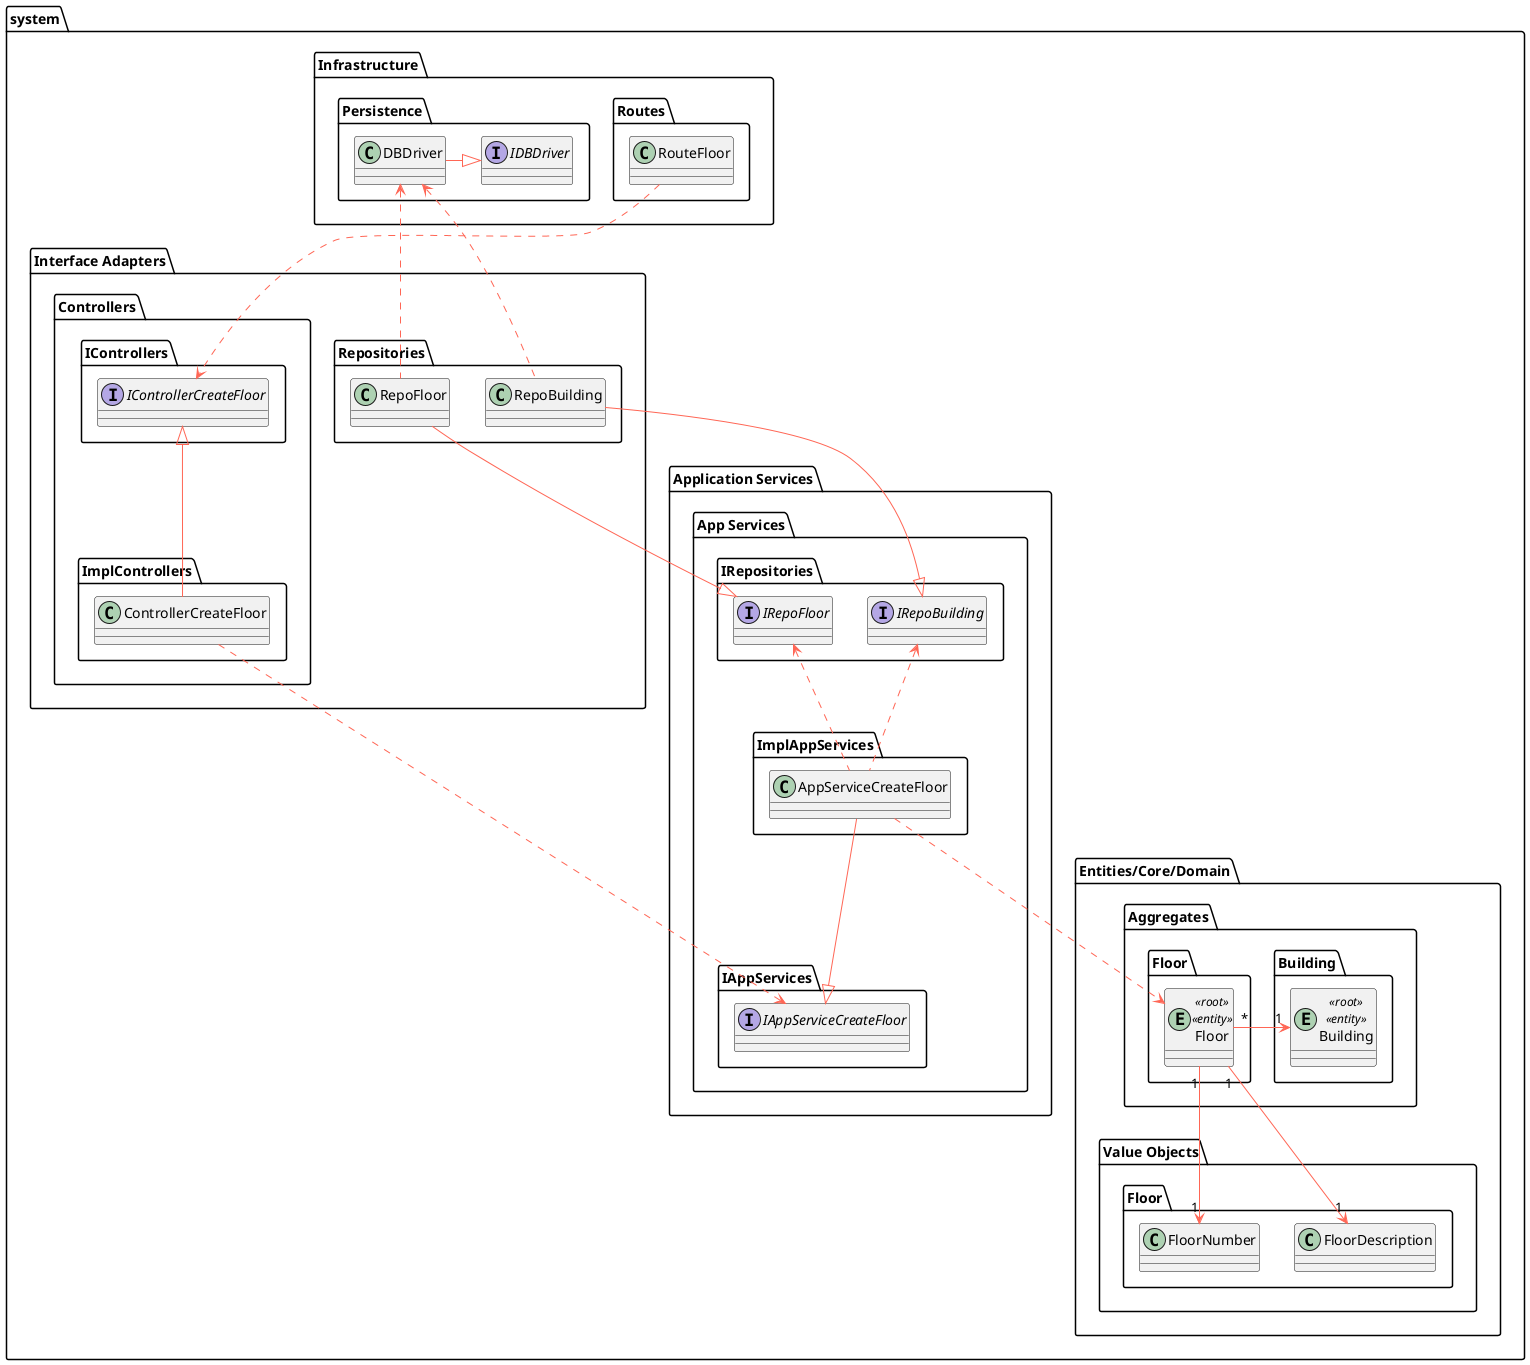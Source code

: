 @startuml

skinparam component {
    FontSize 16
    BackgroundColor<<Apache>> LightCoral
    BorderColor<<Apache>> #FF6655
    FontName Courier
    BorderColor black
    BackgroundColor DeepSkyBlue
    ArrowFontName Impact
    ArrowColor #FF6655
}

package system {
    package "Infrastructure" {
        package "Routes" {
            class RouteFloor
        }

        package "Persistence" {
            interface IDBDriver
            class DBDriver
        }

        DBDriver -right-|> IDBDriver
    }

    package "Interface Adapters" {
        package "Controllers" {
            package "IControllers" {
                interface IControllerCreateFloor
            }

            package "ImplControllers" {
                class ControllerCreateFloor
            }
            ControllerCreateFloor -up-|> IControllerCreateFloor
        }

        package "Repositories" {
            class RepoBuilding
            class RepoFloor
        }

        RepoBuilding .up.> DBDriver
        RepoFloor .up.> DBDriver

        RouteFloor ..> IControllerCreateFloor
    }

    package "Application Services" {
        package "App Services" {
            package "IAppServices" {
                interface IAppServiceCreateFloor
            }

            package "ImplAppServices" {
                class AppServiceCreateFloor
            }

            AppServiceCreateFloor --|> IAppServiceCreateFloor

            package "IRepositories" {
                interface IRepoBuilding
                interface IRepoFloor
            }

            RepoBuilding --|> IRepoBuilding
            RepoFloor --|> IRepoFloor
        }

        ControllerCreateFloor ..> IAppServiceCreateFloor

        AppServiceCreateFloor .up.> IRepoBuilding
        AppServiceCreateFloor .up.> IRepoFloor
    }

    package "Entities/Core/Domain" {
        package "Aggregates" {
            package "Building" as a_building {
                entity Building <<root>> <<entity>>
            }

            package "Floor" as a_floor {
                entity Floor <<root>> <<entity>>
            }
        }

        package "Value Objects" {
            package "Floor" as vo_floor {
                class FloorDescription
                class FloorNumber
            }
        }

        Floor "*" -right-> "1" Building
        Floor "1" --> "1" FloorDescription
        Floor "1" --> "1" FloorNumber

        AppServiceCreateFloor ..> Floor

        'package "Services" {
        '}
    }
}

@enduml

